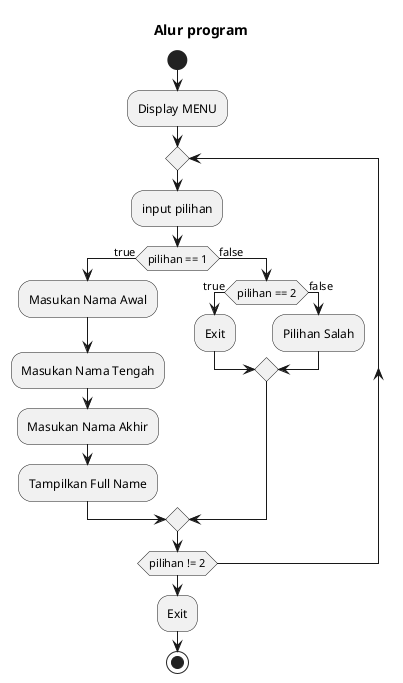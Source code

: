 @startuml source1

title "Alur program"
start
:Display MENU;
repeat
    :input pilihan;
    if (pilihan == 1) then (true)
        :Masukan Nama Awal;
        :Masukan Nama Tengah;
        :Masukan Nama Akhir;
    :Tampilkan Full Name;
    else (false)
        if (pilihan == 2) then (true)
        :Exit;
    else (false)
        :Pilihan Salah;
        endif
    endif
    repeat while (pilihan != 2)
:Exit;
stop

@enduml

